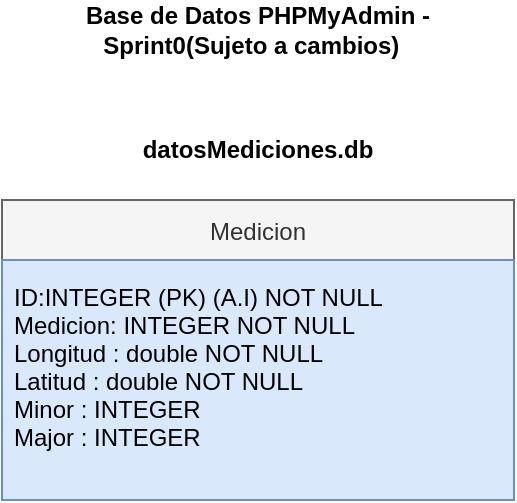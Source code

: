 <mxfile version="15.5.5" type="device"><diagram id="wGZ9JN1KC3w2ix1TDZSi" name="Page-1"><mxGraphModel dx="1038" dy="521" grid="1" gridSize="10" guides="1" tooltips="1" connect="1" arrows="1" fold="1" page="1" pageScale="1" pageWidth="827" pageHeight="1169" math="0" shadow="0"><root><mxCell id="0"/><mxCell id="1" parent="0"/><mxCell id="9IxvBtYf3LRQPf88Na_4-2" value="&lt;b&gt;Base de Datos PHPMyAdmin - Sprint0(Sujeto a cambios)&amp;nbsp;&lt;/b&gt;&amp;nbsp;" style="text;html=1;strokeColor=none;fillColor=none;align=center;verticalAlign=middle;whiteSpace=wrap;rounded=0;" vertex="1" parent="1"><mxGeometry x="304" y="50" width="220" height="30" as="geometry"/></mxCell><mxCell id="9IxvBtYf3LRQPf88Na_4-3" value="&lt;b&gt;datosMediciones.db&lt;/b&gt;" style="text;html=1;strokeColor=none;fillColor=none;align=center;verticalAlign=middle;whiteSpace=wrap;rounded=0;" vertex="1" parent="1"><mxGeometry x="384" y="110" width="60" height="30" as="geometry"/></mxCell><mxCell id="9IxvBtYf3LRQPf88Na_4-4" value="Medicion" style="swimlane;fontStyle=0;childLayout=stackLayout;horizontal=1;startSize=30;horizontalStack=0;resizeParent=1;resizeParentMax=0;resizeLast=0;collapsible=1;marginBottom=0;fillColor=#f5f5f5;fontColor=#333333;strokeColor=#666666;" vertex="1" parent="1"><mxGeometry x="286" y="150" width="256" height="150" as="geometry"/></mxCell><mxCell id="9IxvBtYf3LRQPf88Na_4-5" value="ID:INTEGER (PK) (A.I) NOT NULL&#10;Medicion: INTEGER NOT NULL&#10;Longitud : double NOT NULL&#10;Latitud : double NOT NULL&#10;Minor : INTEGER&#10;Major : INTEGER&#10;" style="text;strokeColor=#6c8ebf;fillColor=#dae8fc;align=left;verticalAlign=middle;spacingLeft=4;spacingRight=4;overflow=hidden;points=[[0,0.5],[1,0.5]];portConstraint=eastwest;rotatable=0;" vertex="1" parent="9IxvBtYf3LRQPf88Na_4-4"><mxGeometry y="30" width="256" height="120" as="geometry"/></mxCell></root></mxGraphModel></diagram></mxfile>